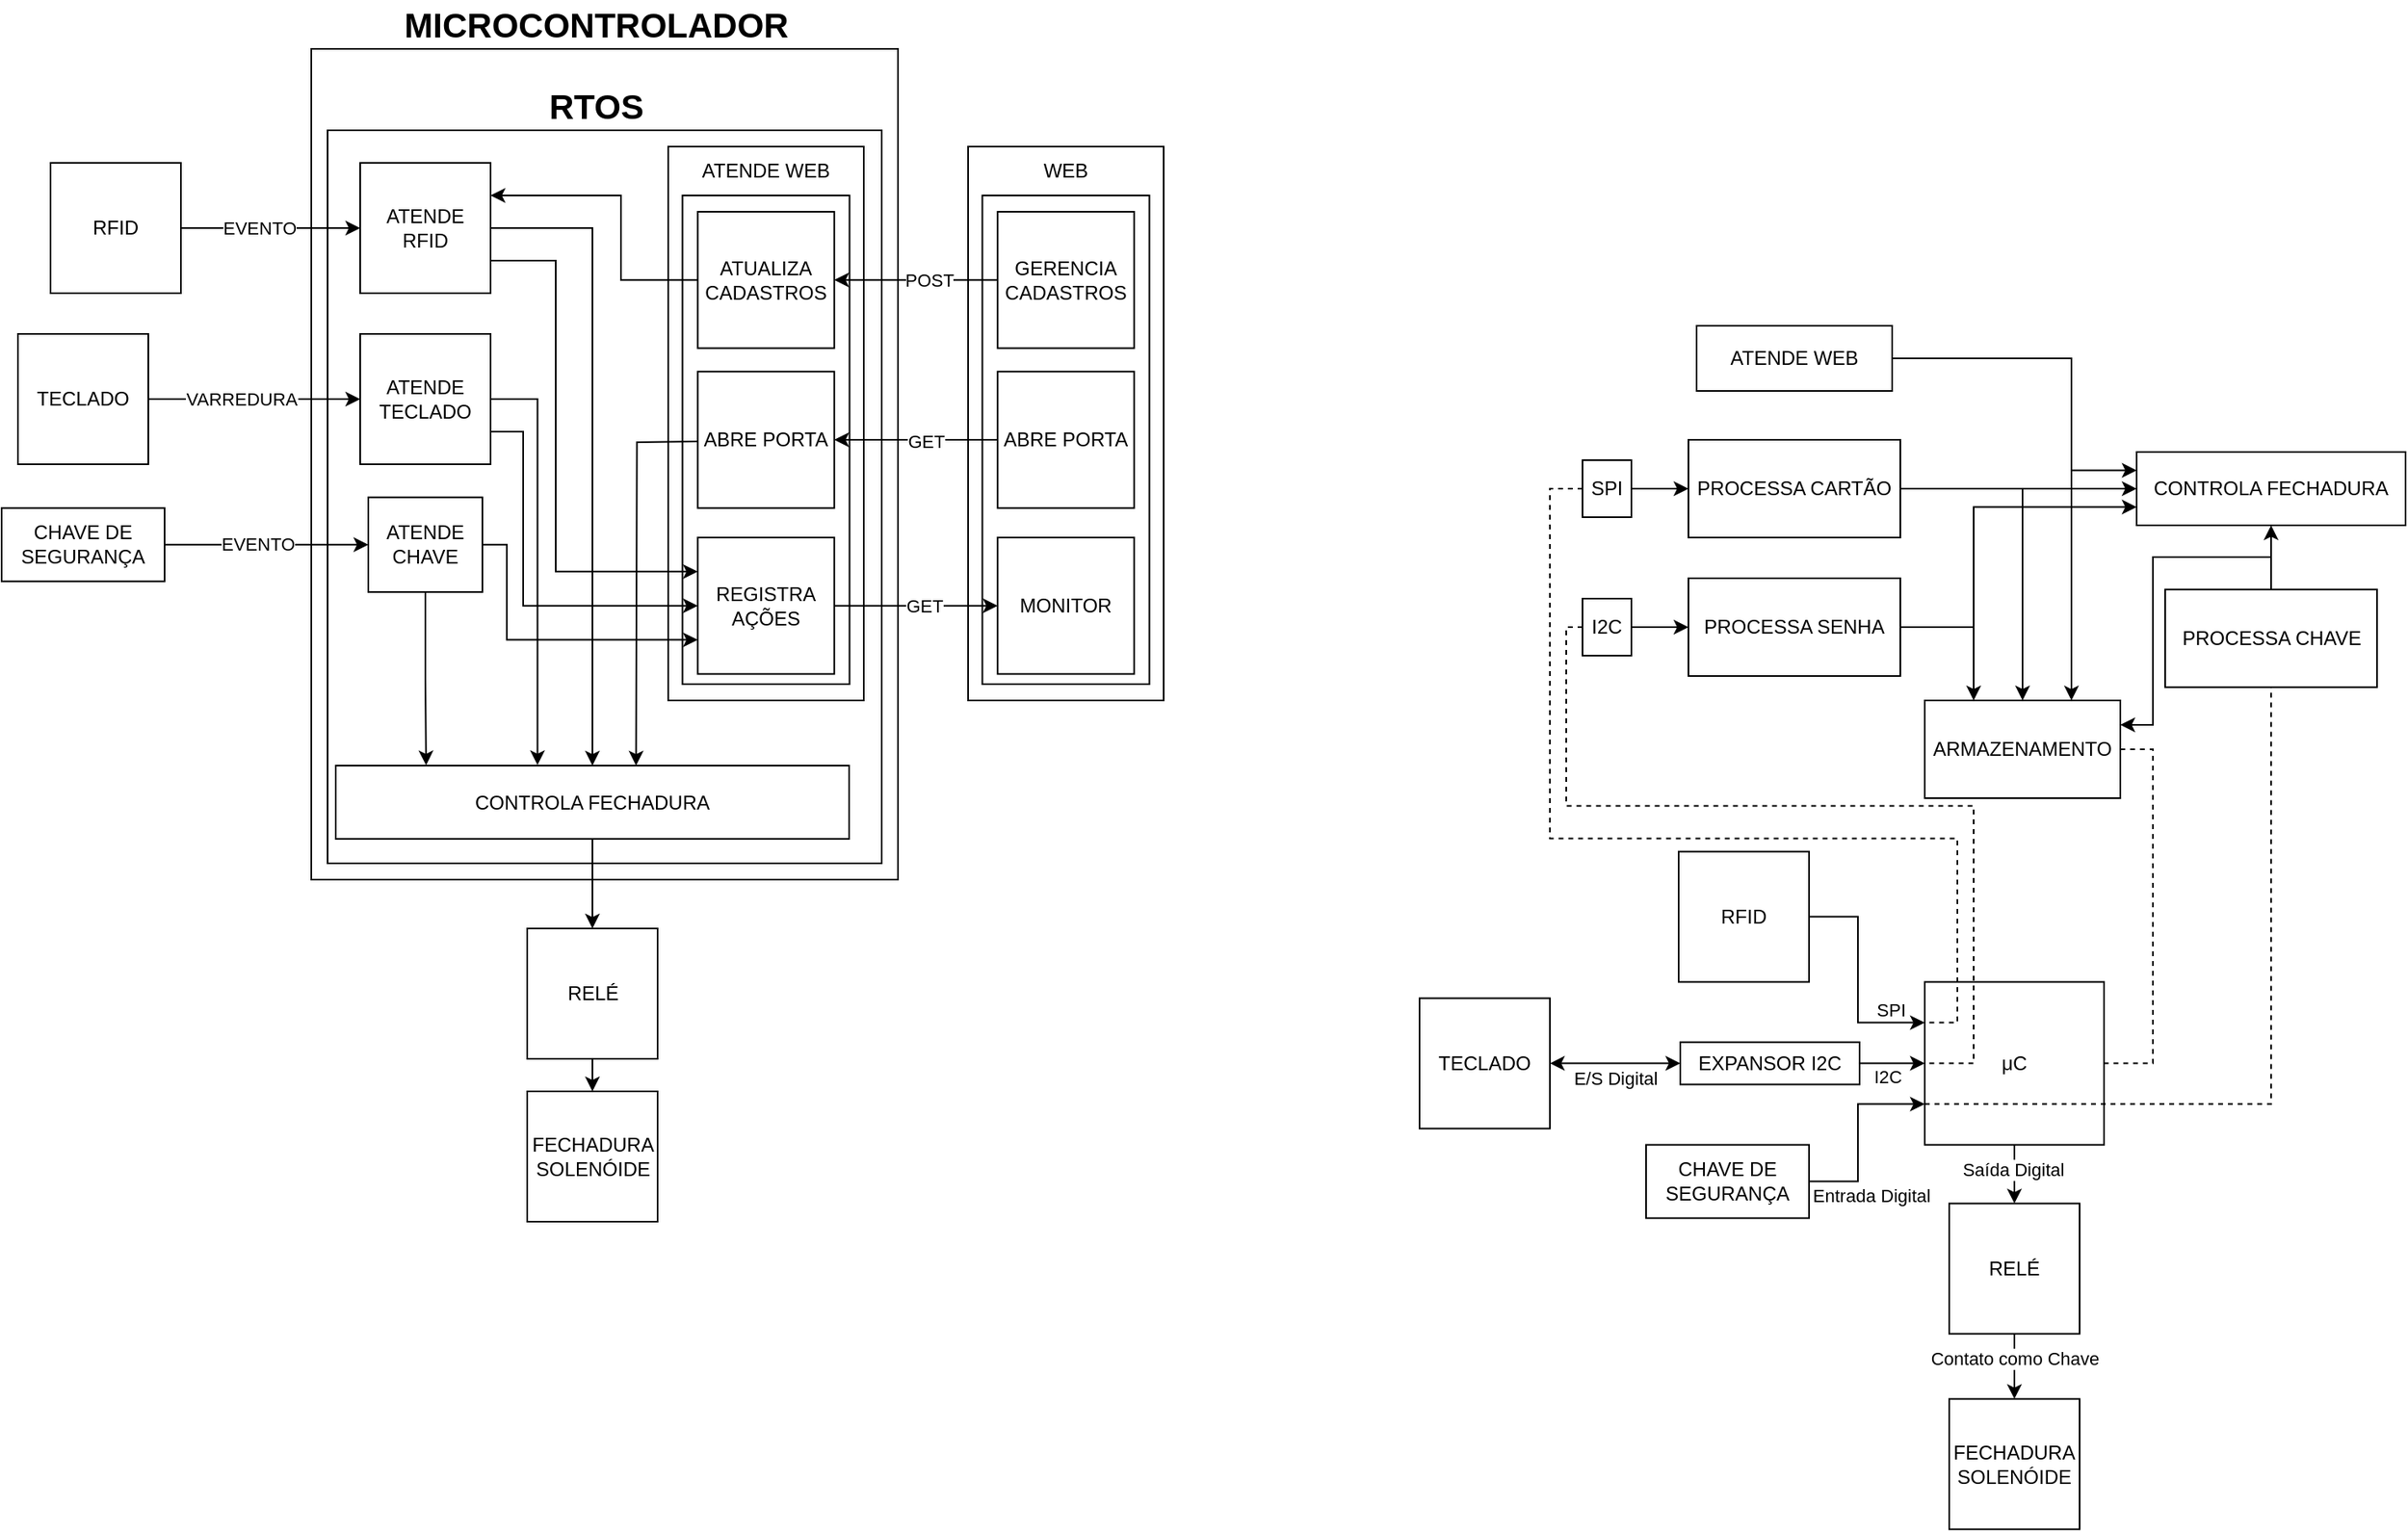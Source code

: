 <mxfile version="25.0.1">
  <diagram name="Página-1" id="l8TZEkzOrfuNHdQrNQBe">
    <mxGraphModel dx="1949" dy="1094" grid="1" gridSize="10" guides="1" tooltips="1" connect="1" arrows="1" fold="1" page="1" pageScale="1" pageWidth="827" pageHeight="1169" math="0" shadow="0">
      <root>
        <mxCell id="0" />
        <mxCell id="1" parent="0" />
        <mxCell id="p9cd9EM_wSnG54zDOa8z-1" value="" style="rounded=0;whiteSpace=wrap;html=1;" parent="1" vertex="1">
          <mxGeometry x="230" y="130" width="360" height="510" as="geometry" />
        </mxCell>
        <mxCell id="p9cd9EM_wSnG54zDOa8z-2" value="&lt;b&gt;&lt;font style=&quot;font-size: 21px;&quot;&gt;MICROCONTROLADOR&lt;/font&gt;&lt;/b&gt;" style="text;html=1;align=center;verticalAlign=middle;whiteSpace=wrap;rounded=0;" parent="1" vertex="1">
          <mxGeometry x="375" y="100" width="60" height="30" as="geometry" />
        </mxCell>
        <mxCell id="p9cd9EM_wSnG54zDOa8z-3" value="" style="rounded=0;whiteSpace=wrap;html=1;" parent="1" vertex="1">
          <mxGeometry x="240" y="180" width="340" height="450" as="geometry" />
        </mxCell>
        <mxCell id="p9cd9EM_wSnG54zDOa8z-4" value="&lt;b&gt;&lt;font style=&quot;font-size: 21px;&quot;&gt;RTOS&lt;/font&gt;&lt;/b&gt;" style="text;html=1;align=center;verticalAlign=middle;whiteSpace=wrap;rounded=0;" parent="1" vertex="1">
          <mxGeometry x="375" y="150" width="60" height="30" as="geometry" />
        </mxCell>
        <mxCell id="6cCJc_U-txOpgs2dM9qW-9" style="edgeStyle=orthogonalEdgeStyle;rounded=0;orthogonalLoop=1;jettySize=auto;html=1;exitX=1;exitY=0.5;exitDx=0;exitDy=0;entryX=0;entryY=0.5;entryDx=0;entryDy=0;" parent="1" source="6cCJc_U-txOpgs2dM9qW-1" target="6cCJc_U-txOpgs2dM9qW-8" edge="1">
          <mxGeometry relative="1" as="geometry" />
        </mxCell>
        <mxCell id="6cCJc_U-txOpgs2dM9qW-10" value="EVENTO" style="edgeLabel;html=1;align=center;verticalAlign=middle;resizable=0;points=[];" parent="6cCJc_U-txOpgs2dM9qW-9" vertex="1" connectable="0">
          <mxGeometry x="-0.123" relative="1" as="geometry">
            <mxPoint as="offset" />
          </mxGeometry>
        </mxCell>
        <mxCell id="6cCJc_U-txOpgs2dM9qW-1" value="RFID" style="whiteSpace=wrap;html=1;aspect=fixed;" parent="1" vertex="1">
          <mxGeometry x="70" y="200" width="80" height="80" as="geometry" />
        </mxCell>
        <mxCell id="6cCJc_U-txOpgs2dM9qW-38" style="edgeStyle=orthogonalEdgeStyle;rounded=0;orthogonalLoop=1;jettySize=auto;html=1;exitX=1;exitY=0.5;exitDx=0;exitDy=0;entryX=0;entryY=0.5;entryDx=0;entryDy=0;" parent="1" source="6cCJc_U-txOpgs2dM9qW-5" target="6cCJc_U-txOpgs2dM9qW-37" edge="1">
          <mxGeometry relative="1" as="geometry" />
        </mxCell>
        <mxCell id="6cCJc_U-txOpgs2dM9qW-39" value="EVENTO" style="edgeLabel;html=1;align=center;verticalAlign=middle;resizable=0;points=[];" parent="6cCJc_U-txOpgs2dM9qW-38" vertex="1" connectable="0">
          <mxGeometry x="-0.089" y="1" relative="1" as="geometry">
            <mxPoint as="offset" />
          </mxGeometry>
        </mxCell>
        <mxCell id="6cCJc_U-txOpgs2dM9qW-5" value="CHAVE DE SEGURANÇA" style="rounded=0;whiteSpace=wrap;html=1;" parent="1" vertex="1">
          <mxGeometry x="40" y="411.88" width="100" height="45" as="geometry" />
        </mxCell>
        <mxCell id="6cCJc_U-txOpgs2dM9qW-52" style="edgeStyle=orthogonalEdgeStyle;rounded=0;orthogonalLoop=1;jettySize=auto;html=1;exitX=0.5;exitY=1;exitDx=0;exitDy=0;entryX=0.5;entryY=0;entryDx=0;entryDy=0;" parent="1" source="6cCJc_U-txOpgs2dM9qW-6" target="6cCJc_U-txOpgs2dM9qW-7" edge="1">
          <mxGeometry relative="1" as="geometry" />
        </mxCell>
        <mxCell id="6cCJc_U-txOpgs2dM9qW-6" value="RELÉ" style="whiteSpace=wrap;html=1;aspect=fixed;" parent="1" vertex="1">
          <mxGeometry x="362.5" y="670" width="80" height="80" as="geometry" />
        </mxCell>
        <mxCell id="6cCJc_U-txOpgs2dM9qW-7" value="FECHADURA SOLENÓIDE" style="whiteSpace=wrap;html=1;aspect=fixed;" parent="1" vertex="1">
          <mxGeometry x="362.5" y="770" width="80" height="80" as="geometry" />
        </mxCell>
        <mxCell id="6cCJc_U-txOpgs2dM9qW-49" style="edgeStyle=orthogonalEdgeStyle;rounded=0;orthogonalLoop=1;jettySize=auto;html=1;exitX=1;exitY=0.5;exitDx=0;exitDy=0;entryX=0.5;entryY=0;entryDx=0;entryDy=0;" parent="1" source="6cCJc_U-txOpgs2dM9qW-8" target="6cCJc_U-txOpgs2dM9qW-41" edge="1">
          <mxGeometry relative="1" as="geometry" />
        </mxCell>
        <mxCell id="6cCJc_U-txOpgs2dM9qW-8" value="ATENDE RFID" style="whiteSpace=wrap;html=1;aspect=fixed;" parent="1" vertex="1">
          <mxGeometry x="260" y="200" width="80" height="80" as="geometry" />
        </mxCell>
        <mxCell id="6cCJc_U-txOpgs2dM9qW-11" value="" style="rounded=0;whiteSpace=wrap;html=1;" parent="1" vertex="1">
          <mxGeometry x="633" y="190" width="120" height="340" as="geometry" />
        </mxCell>
        <mxCell id="6cCJc_U-txOpgs2dM9qW-12" value="" style="rounded=0;whiteSpace=wrap;html=1;" parent="1" vertex="1">
          <mxGeometry x="641.75" y="220" width="102.5" height="300" as="geometry" />
        </mxCell>
        <mxCell id="6cCJc_U-txOpgs2dM9qW-13" value="WEB" style="text;html=1;align=center;verticalAlign=middle;whiteSpace=wrap;rounded=0;" parent="1" vertex="1">
          <mxGeometry x="663.01" y="190" width="60" height="30" as="geometry" />
        </mxCell>
        <mxCell id="6cCJc_U-txOpgs2dM9qW-14" value="GERENCIA CADASTROS" style="whiteSpace=wrap;html=1;aspect=fixed;" parent="1" vertex="1">
          <mxGeometry x="651.13" y="230" width="83.75" height="83.75" as="geometry" />
        </mxCell>
        <mxCell id="6cCJc_U-txOpgs2dM9qW-15" value="ABRE PORTA" style="whiteSpace=wrap;html=1;aspect=fixed;" parent="1" vertex="1">
          <mxGeometry x="651.13" y="328.13" width="83.75" height="83.75" as="geometry" />
        </mxCell>
        <mxCell id="6cCJc_U-txOpgs2dM9qW-16" value="MONITOR" style="whiteSpace=wrap;html=1;aspect=fixed;" parent="1" vertex="1">
          <mxGeometry x="651.13" y="430" width="83.75" height="83.75" as="geometry" />
        </mxCell>
        <mxCell id="6cCJc_U-txOpgs2dM9qW-17" value="" style="rounded=0;whiteSpace=wrap;html=1;" parent="1" vertex="1">
          <mxGeometry x="449" y="190" width="120" height="340" as="geometry" />
        </mxCell>
        <mxCell id="6cCJc_U-txOpgs2dM9qW-18" value="" style="rounded=0;whiteSpace=wrap;html=1;" parent="1" vertex="1">
          <mxGeometry x="457.75" y="220" width="102.5" height="300" as="geometry" />
        </mxCell>
        <mxCell id="6cCJc_U-txOpgs2dM9qW-19" value="ATENDE WEB" style="text;html=1;align=center;verticalAlign=middle;whiteSpace=wrap;rounded=0;" parent="1" vertex="1">
          <mxGeometry x="459" y="190" width="100" height="30" as="geometry" />
        </mxCell>
        <mxCell id="6cCJc_U-txOpgs2dM9qW-53" style="edgeStyle=orthogonalEdgeStyle;rounded=0;orthogonalLoop=1;jettySize=auto;html=1;exitX=0;exitY=0.5;exitDx=0;exitDy=0;entryX=1;entryY=0.25;entryDx=0;entryDy=0;" parent="1" source="6cCJc_U-txOpgs2dM9qW-20" target="6cCJc_U-txOpgs2dM9qW-8" edge="1">
          <mxGeometry relative="1" as="geometry">
            <Array as="points">
              <mxPoint x="420" y="272" />
              <mxPoint x="420" y="220" />
            </Array>
          </mxGeometry>
        </mxCell>
        <mxCell id="6cCJc_U-txOpgs2dM9qW-20" value="ATUALIZA CADASTROS" style="whiteSpace=wrap;html=1;aspect=fixed;" parent="1" vertex="1">
          <mxGeometry x="467.13" y="230" width="83.75" height="83.75" as="geometry" />
        </mxCell>
        <mxCell id="6cCJc_U-txOpgs2dM9qW-21" value="ABRE PORTA" style="whiteSpace=wrap;html=1;aspect=fixed;" parent="1" vertex="1">
          <mxGeometry x="467.13" y="328.13" width="83.75" height="83.75" as="geometry" />
        </mxCell>
        <mxCell id="6cCJc_U-txOpgs2dM9qW-22" value="REGISTRA AÇÕES" style="whiteSpace=wrap;html=1;aspect=fixed;" parent="1" vertex="1">
          <mxGeometry x="467.13" y="430" width="83.75" height="83.75" as="geometry" />
        </mxCell>
        <mxCell id="6cCJc_U-txOpgs2dM9qW-24" style="edgeStyle=orthogonalEdgeStyle;rounded=0;orthogonalLoop=1;jettySize=auto;html=1;exitX=0;exitY=0.5;exitDx=0;exitDy=0;entryX=1;entryY=0.5;entryDx=0;entryDy=0;" parent="1" source="6cCJc_U-txOpgs2dM9qW-14" target="6cCJc_U-txOpgs2dM9qW-20" edge="1">
          <mxGeometry relative="1" as="geometry" />
        </mxCell>
        <mxCell id="6cCJc_U-txOpgs2dM9qW-29" value="POST" style="edgeLabel;html=1;align=center;verticalAlign=middle;resizable=0;points=[];" parent="6cCJc_U-txOpgs2dM9qW-24" vertex="1" connectable="0">
          <mxGeometry x="-0.151" y="3" relative="1" as="geometry">
            <mxPoint y="-3" as="offset" />
          </mxGeometry>
        </mxCell>
        <mxCell id="6cCJc_U-txOpgs2dM9qW-26" style="edgeStyle=orthogonalEdgeStyle;rounded=0;orthogonalLoop=1;jettySize=auto;html=1;exitX=0;exitY=0.5;exitDx=0;exitDy=0;entryX=1;entryY=0.5;entryDx=0;entryDy=0;" parent="1" source="6cCJc_U-txOpgs2dM9qW-15" target="6cCJc_U-txOpgs2dM9qW-21" edge="1">
          <mxGeometry relative="1" as="geometry" />
        </mxCell>
        <mxCell id="6cCJc_U-txOpgs2dM9qW-30" value="GET" style="edgeLabel;html=1;align=center;verticalAlign=middle;resizable=0;points=[];" parent="6cCJc_U-txOpgs2dM9qW-26" vertex="1" connectable="0">
          <mxGeometry x="-0.112" y="1" relative="1" as="geometry">
            <mxPoint as="offset" />
          </mxGeometry>
        </mxCell>
        <mxCell id="6cCJc_U-txOpgs2dM9qW-27" style="edgeStyle=orthogonalEdgeStyle;rounded=0;orthogonalLoop=1;jettySize=auto;html=1;exitX=0;exitY=0.5;exitDx=0;exitDy=0;entryX=1;entryY=0.5;entryDx=0;entryDy=0;startArrow=classic;startFill=1;endArrow=none;endFill=0;" parent="1" source="6cCJc_U-txOpgs2dM9qW-16" target="6cCJc_U-txOpgs2dM9qW-22" edge="1">
          <mxGeometry relative="1" as="geometry" />
        </mxCell>
        <mxCell id="6cCJc_U-txOpgs2dM9qW-32" value="GET" style="edgeLabel;html=1;align=center;verticalAlign=middle;resizable=0;points=[];" parent="6cCJc_U-txOpgs2dM9qW-27" vertex="1" connectable="0">
          <mxGeometry x="0.008" relative="1" as="geometry">
            <mxPoint x="5" as="offset" />
          </mxGeometry>
        </mxCell>
        <mxCell id="6cCJc_U-txOpgs2dM9qW-33" style="edgeStyle=orthogonalEdgeStyle;rounded=0;orthogonalLoop=1;jettySize=auto;html=1;exitX=1;exitY=0.5;exitDx=0;exitDy=0;entryX=0;entryY=0.5;entryDx=0;entryDy=0;" parent="1" source="6cCJc_U-txOpgs2dM9qW-35" target="6cCJc_U-txOpgs2dM9qW-36" edge="1">
          <mxGeometry relative="1" as="geometry" />
        </mxCell>
        <mxCell id="6cCJc_U-txOpgs2dM9qW-34" value="VARREDURA" style="edgeLabel;html=1;align=center;verticalAlign=middle;resizable=0;points=[];" parent="6cCJc_U-txOpgs2dM9qW-33" vertex="1" connectable="0">
          <mxGeometry x="-0.123" relative="1" as="geometry">
            <mxPoint as="offset" />
          </mxGeometry>
        </mxCell>
        <mxCell id="6cCJc_U-txOpgs2dM9qW-35" value="TECLADO" style="whiteSpace=wrap;html=1;aspect=fixed;" parent="1" vertex="1">
          <mxGeometry x="50" y="305" width="80" height="80" as="geometry" />
        </mxCell>
        <mxCell id="6cCJc_U-txOpgs2dM9qW-55" style="edgeStyle=orthogonalEdgeStyle;rounded=0;orthogonalLoop=1;jettySize=auto;html=1;exitX=1;exitY=0.75;exitDx=0;exitDy=0;entryX=0;entryY=0.5;entryDx=0;entryDy=0;" parent="1" source="6cCJc_U-txOpgs2dM9qW-36" target="6cCJc_U-txOpgs2dM9qW-22" edge="1">
          <mxGeometry relative="1" as="geometry">
            <Array as="points">
              <mxPoint x="360" y="365" />
              <mxPoint x="360" y="472" />
            </Array>
          </mxGeometry>
        </mxCell>
        <mxCell id="6cCJc_U-txOpgs2dM9qW-36" value="ATENDE TECLADO" style="whiteSpace=wrap;html=1;aspect=fixed;" parent="1" vertex="1">
          <mxGeometry x="260" y="305" width="80" height="80" as="geometry" />
        </mxCell>
        <mxCell id="6cCJc_U-txOpgs2dM9qW-54" style="edgeStyle=orthogonalEdgeStyle;rounded=0;orthogonalLoop=1;jettySize=auto;html=1;exitX=1;exitY=0.5;exitDx=0;exitDy=0;entryX=0;entryY=0.75;entryDx=0;entryDy=0;" parent="1" source="6cCJc_U-txOpgs2dM9qW-37" target="6cCJc_U-txOpgs2dM9qW-22" edge="1">
          <mxGeometry relative="1" as="geometry">
            <Array as="points">
              <mxPoint x="350" y="434" />
              <mxPoint x="350" y="493" />
            </Array>
          </mxGeometry>
        </mxCell>
        <mxCell id="6cCJc_U-txOpgs2dM9qW-37" value="ATENDE CHAVE" style="rounded=0;whiteSpace=wrap;html=1;" parent="1" vertex="1">
          <mxGeometry x="265" y="405.32" width="70" height="58.12" as="geometry" />
        </mxCell>
        <mxCell id="6cCJc_U-txOpgs2dM9qW-51" style="edgeStyle=orthogonalEdgeStyle;rounded=0;orthogonalLoop=1;jettySize=auto;html=1;exitX=0.5;exitY=1;exitDx=0;exitDy=0;entryX=0.5;entryY=0;entryDx=0;entryDy=0;" parent="1" source="6cCJc_U-txOpgs2dM9qW-41" target="6cCJc_U-txOpgs2dM9qW-6" edge="1">
          <mxGeometry relative="1" as="geometry" />
        </mxCell>
        <mxCell id="6cCJc_U-txOpgs2dM9qW-41" value="CONTROLA FECHADURA" style="rounded=0;whiteSpace=wrap;html=1;" parent="1" vertex="1">
          <mxGeometry x="245" y="570" width="315" height="45" as="geometry" />
        </mxCell>
        <mxCell id="6cCJc_U-txOpgs2dM9qW-47" style="edgeStyle=orthogonalEdgeStyle;rounded=0;orthogonalLoop=1;jettySize=auto;html=1;exitX=0.5;exitY=1;exitDx=0;exitDy=0;entryX=0.176;entryY=-0.004;entryDx=0;entryDy=0;entryPerimeter=0;" parent="1" source="6cCJc_U-txOpgs2dM9qW-37" target="6cCJc_U-txOpgs2dM9qW-41" edge="1">
          <mxGeometry relative="1" as="geometry" />
        </mxCell>
        <mxCell id="6cCJc_U-txOpgs2dM9qW-48" style="edgeStyle=orthogonalEdgeStyle;rounded=0;orthogonalLoop=1;jettySize=auto;html=1;exitX=1;exitY=0.5;exitDx=0;exitDy=0;entryX=0.393;entryY=-0.007;entryDx=0;entryDy=0;entryPerimeter=0;" parent="1" source="6cCJc_U-txOpgs2dM9qW-36" target="6cCJc_U-txOpgs2dM9qW-41" edge="1">
          <mxGeometry relative="1" as="geometry" />
        </mxCell>
        <mxCell id="6cCJc_U-txOpgs2dM9qW-50" style="edgeStyle=orthogonalEdgeStyle;rounded=0;orthogonalLoop=1;jettySize=auto;html=1;exitX=0;exitY=0.5;exitDx=0;exitDy=0;entryX=0.585;entryY=-0.022;entryDx=0;entryDy=0;entryPerimeter=0;" parent="1" edge="1">
          <mxGeometry relative="1" as="geometry">
            <mxPoint x="467.13" y="370.995" as="sourcePoint" />
            <mxPoint x="429.275" y="570" as="targetPoint" />
          </mxGeometry>
        </mxCell>
        <mxCell id="6cCJc_U-txOpgs2dM9qW-56" style="edgeStyle=orthogonalEdgeStyle;rounded=0;orthogonalLoop=1;jettySize=auto;html=1;exitX=1;exitY=0.75;exitDx=0;exitDy=0;entryX=0;entryY=0.25;entryDx=0;entryDy=0;" parent="1" source="6cCJc_U-txOpgs2dM9qW-8" target="6cCJc_U-txOpgs2dM9qW-22" edge="1">
          <mxGeometry relative="1" as="geometry">
            <Array as="points">
              <mxPoint x="380" y="260" />
              <mxPoint x="380" y="451" />
            </Array>
          </mxGeometry>
        </mxCell>
        <mxCell id="miMeLAVxyeGylqBHgeCv-2" style="edgeStyle=orthogonalEdgeStyle;rounded=0;orthogonalLoop=1;jettySize=auto;html=1;exitX=0.5;exitY=1;exitDx=0;exitDy=0;entryX=0.5;entryY=0;entryDx=0;entryDy=0;" edge="1" parent="1" source="miMeLAVxyeGylqBHgeCv-3" target="miMeLAVxyeGylqBHgeCv-4">
          <mxGeometry relative="1" as="geometry" />
        </mxCell>
        <mxCell id="miMeLAVxyeGylqBHgeCv-9" value="Contato como Chave" style="edgeLabel;html=1;align=center;verticalAlign=middle;resizable=0;points=[];rotation=0;" vertex="1" connectable="0" parent="miMeLAVxyeGylqBHgeCv-2">
          <mxGeometry x="-0.039" y="2" relative="1" as="geometry">
            <mxPoint x="-2" y="-4" as="offset" />
          </mxGeometry>
        </mxCell>
        <mxCell id="miMeLAVxyeGylqBHgeCv-3" value="RELÉ" style="whiteSpace=wrap;html=1;aspect=fixed;rotation=0;" vertex="1" parent="1">
          <mxGeometry x="1235" y="838.81" width="80" height="80" as="geometry" />
        </mxCell>
        <mxCell id="miMeLAVxyeGylqBHgeCv-4" value="FECHADURA SOLENÓIDE" style="whiteSpace=wrap;html=1;aspect=fixed;rotation=0;" vertex="1" parent="1">
          <mxGeometry x="1235" y="958.81" width="80" height="80" as="geometry" />
        </mxCell>
        <mxCell id="miMeLAVxyeGylqBHgeCv-7" style="edgeStyle=orthogonalEdgeStyle;rounded=0;orthogonalLoop=1;jettySize=auto;html=1;exitX=0.5;exitY=1;exitDx=0;exitDy=0;entryX=0.5;entryY=0;entryDx=0;entryDy=0;" edge="1" parent="1" source="miMeLAVxyeGylqBHgeCv-6" target="miMeLAVxyeGylqBHgeCv-3">
          <mxGeometry relative="1" as="geometry" />
        </mxCell>
        <mxCell id="miMeLAVxyeGylqBHgeCv-8" value="Saída Digital" style="edgeLabel;html=1;align=center;verticalAlign=middle;resizable=0;points=[];rotation=0;" vertex="1" connectable="0" parent="miMeLAVxyeGylqBHgeCv-7">
          <mxGeometry x="-0.068" y="-1" relative="1" as="geometry">
            <mxPoint y="-2" as="offset" />
          </mxGeometry>
        </mxCell>
        <mxCell id="miMeLAVxyeGylqBHgeCv-6" value="&lt;span lang=&quot;pt&quot; class=&quot;BxUVEf ILfuVd&quot;&gt;&lt;span class=&quot;hgKElc&quot;&gt;μC&lt;/span&gt;&lt;/span&gt;" style="rounded=0;whiteSpace=wrap;html=1;rotation=0;" vertex="1" parent="1">
          <mxGeometry x="1220" y="702.81" width="110" height="100" as="geometry" />
        </mxCell>
        <mxCell id="miMeLAVxyeGylqBHgeCv-16" style="edgeStyle=orthogonalEdgeStyle;rounded=0;orthogonalLoop=1;jettySize=auto;html=1;exitX=1;exitY=0.5;exitDx=0;exitDy=0;entryX=0;entryY=0.25;entryDx=0;entryDy=0;" edge="1" parent="1" source="miMeLAVxyeGylqBHgeCv-10" target="miMeLAVxyeGylqBHgeCv-6">
          <mxGeometry relative="1" as="geometry">
            <Array as="points">
              <mxPoint x="1179" y="661.81" />
              <mxPoint x="1179" y="726.81" />
            </Array>
          </mxGeometry>
        </mxCell>
        <mxCell id="miMeLAVxyeGylqBHgeCv-25" value="SPI" style="edgeLabel;html=1;align=center;verticalAlign=middle;resizable=0;points=[];rotation=0;" vertex="1" connectable="0" parent="miMeLAVxyeGylqBHgeCv-16">
          <mxGeometry x="-0.785" relative="1" as="geometry">
            <mxPoint x="35" y="57" as="offset" />
          </mxGeometry>
        </mxCell>
        <mxCell id="miMeLAVxyeGylqBHgeCv-10" value="RFID" style="whiteSpace=wrap;html=1;aspect=fixed;rotation=0;" vertex="1" parent="1">
          <mxGeometry x="1069" y="622.81" width="80" height="80" as="geometry" />
        </mxCell>
        <mxCell id="miMeLAVxyeGylqBHgeCv-13" style="edgeStyle=orthogonalEdgeStyle;rounded=0;orthogonalLoop=1;jettySize=auto;html=1;exitX=1;exitY=0.5;exitDx=0;exitDy=0;entryX=0;entryY=0.75;entryDx=0;entryDy=0;" edge="1" parent="1" source="miMeLAVxyeGylqBHgeCv-11" target="miMeLAVxyeGylqBHgeCv-6">
          <mxGeometry relative="1" as="geometry">
            <Array as="points">
              <mxPoint x="1179" y="824.81" />
              <mxPoint x="1179" y="776.81" />
            </Array>
          </mxGeometry>
        </mxCell>
        <mxCell id="miMeLAVxyeGylqBHgeCv-14" value="Entrada Digital" style="edgeLabel;html=1;align=center;verticalAlign=middle;resizable=0;points=[];rotation=0;" vertex="1" connectable="0" parent="miMeLAVxyeGylqBHgeCv-13">
          <mxGeometry x="-0.063" relative="1" as="geometry">
            <mxPoint x="8" y="34" as="offset" />
          </mxGeometry>
        </mxCell>
        <mxCell id="miMeLAVxyeGylqBHgeCv-11" value="CHAVE DE SEGURANÇA" style="rounded=0;whiteSpace=wrap;html=1;rotation=0;" vertex="1" parent="1">
          <mxGeometry x="1049" y="802.81" width="100" height="45" as="geometry" />
        </mxCell>
        <mxCell id="miMeLAVxyeGylqBHgeCv-21" style="edgeStyle=orthogonalEdgeStyle;rounded=0;orthogonalLoop=1;jettySize=auto;html=1;exitX=1;exitY=0.5;exitDx=0;exitDy=0;entryX=0;entryY=0.5;entryDx=0;entryDy=0;startArrow=classic;startFill=1;" edge="1" parent="1" source="miMeLAVxyeGylqBHgeCv-12" target="miMeLAVxyeGylqBHgeCv-19">
          <mxGeometry relative="1" as="geometry" />
        </mxCell>
        <mxCell id="miMeLAVxyeGylqBHgeCv-22" value="E/S Digital" style="edgeLabel;html=1;align=center;verticalAlign=middle;resizable=0;points=[];rotation=0;" vertex="1" connectable="0" parent="miMeLAVxyeGylqBHgeCv-21">
          <mxGeometry x="-0.203" relative="1" as="geometry">
            <mxPoint x="8" y="9" as="offset" />
          </mxGeometry>
        </mxCell>
        <mxCell id="miMeLAVxyeGylqBHgeCv-12" value="TECLADO" style="whiteSpace=wrap;html=1;aspect=fixed;rotation=0;" vertex="1" parent="1">
          <mxGeometry x="910" y="712.81" width="80" height="80" as="geometry" />
        </mxCell>
        <mxCell id="miMeLAVxyeGylqBHgeCv-23" style="edgeStyle=orthogonalEdgeStyle;rounded=0;orthogonalLoop=1;jettySize=auto;html=1;exitX=1;exitY=0.5;exitDx=0;exitDy=0;entryX=0;entryY=0.5;entryDx=0;entryDy=0;" edge="1" parent="1" source="miMeLAVxyeGylqBHgeCv-19" target="miMeLAVxyeGylqBHgeCv-6">
          <mxGeometry relative="1" as="geometry" />
        </mxCell>
        <mxCell id="miMeLAVxyeGylqBHgeCv-24" value="I2C" style="edgeLabel;html=1;align=center;verticalAlign=middle;resizable=0;points=[];rotation=0;" vertex="1" connectable="0" parent="miMeLAVxyeGylqBHgeCv-23">
          <mxGeometry x="-0.187" y="-1" relative="1" as="geometry">
            <mxPoint y="7" as="offset" />
          </mxGeometry>
        </mxCell>
        <mxCell id="miMeLAVxyeGylqBHgeCv-19" value="EXPANSOR I2C" style="rounded=0;whiteSpace=wrap;html=1;rotation=0;" vertex="1" parent="1">
          <mxGeometry x="1070" y="739.81" width="110" height="25.94" as="geometry" />
        </mxCell>
        <mxCell id="miMeLAVxyeGylqBHgeCv-46" style="edgeStyle=orthogonalEdgeStyle;rounded=0;orthogonalLoop=1;jettySize=auto;html=1;exitX=1;exitY=0.5;exitDx=0;exitDy=0;entryX=0;entryY=0.5;entryDx=0;entryDy=0;" edge="1" parent="1" source="miMeLAVxyeGylqBHgeCv-31" target="miMeLAVxyeGylqBHgeCv-33">
          <mxGeometry relative="1" as="geometry" />
        </mxCell>
        <mxCell id="miMeLAVxyeGylqBHgeCv-57" style="edgeStyle=orthogonalEdgeStyle;rounded=0;orthogonalLoop=1;jettySize=auto;html=1;exitX=0;exitY=0.5;exitDx=0;exitDy=0;entryX=0;entryY=0.25;entryDx=0;entryDy=0;dashed=1;endArrow=none;endFill=0;" edge="1" parent="1" source="miMeLAVxyeGylqBHgeCv-31" target="miMeLAVxyeGylqBHgeCv-6">
          <mxGeometry relative="1" as="geometry">
            <Array as="points">
              <mxPoint x="990" y="399.68" />
              <mxPoint x="990" y="614.68" />
              <mxPoint x="1240" y="614.68" />
              <mxPoint x="1240" y="727.68" />
            </Array>
          </mxGeometry>
        </mxCell>
        <mxCell id="miMeLAVxyeGylqBHgeCv-31" value="SPI" style="rounded=0;whiteSpace=wrap;html=1;" vertex="1" parent="1">
          <mxGeometry x="1010" y="382.5" width="30" height="35" as="geometry" />
        </mxCell>
        <mxCell id="miMeLAVxyeGylqBHgeCv-48" style="edgeStyle=orthogonalEdgeStyle;rounded=0;orthogonalLoop=1;jettySize=auto;html=1;exitX=1;exitY=0.5;exitDx=0;exitDy=0;entryX=0;entryY=0.5;entryDx=0;entryDy=0;" edge="1" parent="1" source="miMeLAVxyeGylqBHgeCv-32" target="miMeLAVxyeGylqBHgeCv-34">
          <mxGeometry relative="1" as="geometry" />
        </mxCell>
        <mxCell id="miMeLAVxyeGylqBHgeCv-56" style="edgeStyle=orthogonalEdgeStyle;rounded=0;orthogonalLoop=1;jettySize=auto;html=1;exitX=0;exitY=0.5;exitDx=0;exitDy=0;entryX=0;entryY=0.5;entryDx=0;entryDy=0;dashed=1;endArrow=none;endFill=0;" edge="1" parent="1" source="miMeLAVxyeGylqBHgeCv-32" target="miMeLAVxyeGylqBHgeCv-6">
          <mxGeometry relative="1" as="geometry">
            <Array as="points">
              <mxPoint x="1000" y="484.68" />
              <mxPoint x="1000" y="594.68" />
              <mxPoint x="1250" y="594.68" />
              <mxPoint x="1250" y="752.68" />
            </Array>
          </mxGeometry>
        </mxCell>
        <mxCell id="miMeLAVxyeGylqBHgeCv-32" value="I2C" style="rounded=0;whiteSpace=wrap;html=1;" vertex="1" parent="1">
          <mxGeometry x="1010" y="467.5" width="30" height="35" as="geometry" />
        </mxCell>
        <mxCell id="miMeLAVxyeGylqBHgeCv-49" style="edgeStyle=orthogonalEdgeStyle;rounded=0;orthogonalLoop=1;jettySize=auto;html=1;exitX=1;exitY=0.5;exitDx=0;exitDy=0;entryX=0;entryY=0.5;entryDx=0;entryDy=0;" edge="1" parent="1" source="miMeLAVxyeGylqBHgeCv-33" target="miMeLAVxyeGylqBHgeCv-38">
          <mxGeometry relative="1" as="geometry" />
        </mxCell>
        <mxCell id="miMeLAVxyeGylqBHgeCv-53" style="edgeStyle=orthogonalEdgeStyle;rounded=0;orthogonalLoop=1;jettySize=auto;html=1;exitX=1;exitY=0.5;exitDx=0;exitDy=0;entryX=0.5;entryY=0;entryDx=0;entryDy=0;" edge="1" parent="1" source="miMeLAVxyeGylqBHgeCv-33" target="miMeLAVxyeGylqBHgeCv-37">
          <mxGeometry relative="1" as="geometry" />
        </mxCell>
        <mxCell id="miMeLAVxyeGylqBHgeCv-33" value="PROCESSA CARTÃO" style="rounded=0;whiteSpace=wrap;html=1;" vertex="1" parent="1">
          <mxGeometry x="1075" y="370" width="130" height="60" as="geometry" />
        </mxCell>
        <mxCell id="miMeLAVxyeGylqBHgeCv-50" style="edgeStyle=orthogonalEdgeStyle;rounded=0;orthogonalLoop=1;jettySize=auto;html=1;exitX=1;exitY=0.5;exitDx=0;exitDy=0;entryX=0;entryY=0.75;entryDx=0;entryDy=0;" edge="1" parent="1" source="miMeLAVxyeGylqBHgeCv-34" target="miMeLAVxyeGylqBHgeCv-38">
          <mxGeometry relative="1" as="geometry">
            <mxPoint x="1207.5" y="485.0" as="sourcePoint" />
            <mxPoint x="1352.5" y="411.25" as="targetPoint" />
            <Array as="points">
              <mxPoint x="1250" y="485.0" />
              <mxPoint x="1250" y="411.0" />
            </Array>
          </mxGeometry>
        </mxCell>
        <mxCell id="miMeLAVxyeGylqBHgeCv-52" style="edgeStyle=orthogonalEdgeStyle;rounded=0;orthogonalLoop=1;jettySize=auto;html=1;exitX=1;exitY=0.5;exitDx=0;exitDy=0;entryX=0.25;entryY=0;entryDx=0;entryDy=0;" edge="1" parent="1" source="miMeLAVxyeGylqBHgeCv-34" target="miMeLAVxyeGylqBHgeCv-37">
          <mxGeometry relative="1" as="geometry" />
        </mxCell>
        <mxCell id="miMeLAVxyeGylqBHgeCv-34" value="PROCESSA SENHA" style="rounded=0;whiteSpace=wrap;html=1;" vertex="1" parent="1">
          <mxGeometry x="1075" y="455.0" width="130" height="60" as="geometry" />
        </mxCell>
        <mxCell id="miMeLAVxyeGylqBHgeCv-55" style="edgeStyle=orthogonalEdgeStyle;rounded=0;orthogonalLoop=1;jettySize=auto;html=1;exitX=1;exitY=0.5;exitDx=0;exitDy=0;entryX=1;entryY=0.5;entryDx=0;entryDy=0;dashed=1;endArrow=none;endFill=0;" edge="1" parent="1" source="miMeLAVxyeGylqBHgeCv-37" target="miMeLAVxyeGylqBHgeCv-6">
          <mxGeometry relative="1" as="geometry" />
        </mxCell>
        <mxCell id="miMeLAVxyeGylqBHgeCv-37" value="ARMAZENAMENTO" style="rounded=0;whiteSpace=wrap;html=1;" vertex="1" parent="1">
          <mxGeometry x="1220" y="530" width="120" height="60" as="geometry" />
        </mxCell>
        <mxCell id="miMeLAVxyeGylqBHgeCv-38" value="CONTROLA FECHADURA" style="rounded=0;whiteSpace=wrap;html=1;" vertex="1" parent="1">
          <mxGeometry x="1350" y="377.5" width="165" height="45" as="geometry" />
        </mxCell>
        <mxCell id="miMeLAVxyeGylqBHgeCv-51" style="edgeStyle=orthogonalEdgeStyle;rounded=0;orthogonalLoop=1;jettySize=auto;html=1;exitX=1;exitY=0.5;exitDx=0;exitDy=0;entryX=0;entryY=0.25;entryDx=0;entryDy=0;" edge="1" parent="1" source="miMeLAVxyeGylqBHgeCv-39" target="miMeLAVxyeGylqBHgeCv-38">
          <mxGeometry relative="1" as="geometry">
            <Array as="points">
              <mxPoint x="1310" y="320" />
              <mxPoint x="1310" y="389" />
            </Array>
          </mxGeometry>
        </mxCell>
        <mxCell id="miMeLAVxyeGylqBHgeCv-54" style="edgeStyle=orthogonalEdgeStyle;rounded=0;orthogonalLoop=1;jettySize=auto;html=1;exitX=1;exitY=0.5;exitDx=0;exitDy=0;entryX=0.75;entryY=0;entryDx=0;entryDy=0;" edge="1" parent="1" source="miMeLAVxyeGylqBHgeCv-39" target="miMeLAVxyeGylqBHgeCv-37">
          <mxGeometry relative="1" as="geometry" />
        </mxCell>
        <mxCell id="miMeLAVxyeGylqBHgeCv-39" value="ATENDE WEB" style="rounded=0;whiteSpace=wrap;html=1;" vertex="1" parent="1">
          <mxGeometry x="1080" y="300" width="120" height="40" as="geometry" />
        </mxCell>
        <mxCell id="miMeLAVxyeGylqBHgeCv-59" style="edgeStyle=orthogonalEdgeStyle;rounded=0;orthogonalLoop=1;jettySize=auto;html=1;exitX=0.5;exitY=0;exitDx=0;exitDy=0;entryX=0.5;entryY=1;entryDx=0;entryDy=0;" edge="1" parent="1" source="miMeLAVxyeGylqBHgeCv-58" target="miMeLAVxyeGylqBHgeCv-38">
          <mxGeometry relative="1" as="geometry" />
        </mxCell>
        <mxCell id="miMeLAVxyeGylqBHgeCv-60" style="edgeStyle=orthogonalEdgeStyle;rounded=0;orthogonalLoop=1;jettySize=auto;html=1;exitX=0.5;exitY=0;exitDx=0;exitDy=0;entryX=1;entryY=0.25;entryDx=0;entryDy=0;" edge="1" parent="1" source="miMeLAVxyeGylqBHgeCv-58" target="miMeLAVxyeGylqBHgeCv-37">
          <mxGeometry relative="1" as="geometry">
            <Array as="points">
              <mxPoint x="1433" y="442.0" />
              <mxPoint x="1360" y="442.0" />
              <mxPoint x="1360" y="545" />
            </Array>
          </mxGeometry>
        </mxCell>
        <mxCell id="miMeLAVxyeGylqBHgeCv-58" value="PROCESSA CHAVE" style="rounded=0;whiteSpace=wrap;html=1;" vertex="1" parent="1">
          <mxGeometry x="1367.5" y="461.88" width="130" height="60" as="geometry" />
        </mxCell>
        <mxCell id="miMeLAVxyeGylqBHgeCv-61" style="edgeStyle=orthogonalEdgeStyle;rounded=0;orthogonalLoop=1;jettySize=auto;html=1;exitX=0;exitY=0.75;exitDx=0;exitDy=0;entryX=0.5;entryY=1;entryDx=0;entryDy=0;dashed=1;endArrow=none;endFill=0;" edge="1" parent="1" source="miMeLAVxyeGylqBHgeCv-6" target="miMeLAVxyeGylqBHgeCv-58">
          <mxGeometry relative="1" as="geometry">
            <Array as="points">
              <mxPoint x="1433" y="777.81" />
            </Array>
          </mxGeometry>
        </mxCell>
      </root>
    </mxGraphModel>
  </diagram>
</mxfile>
